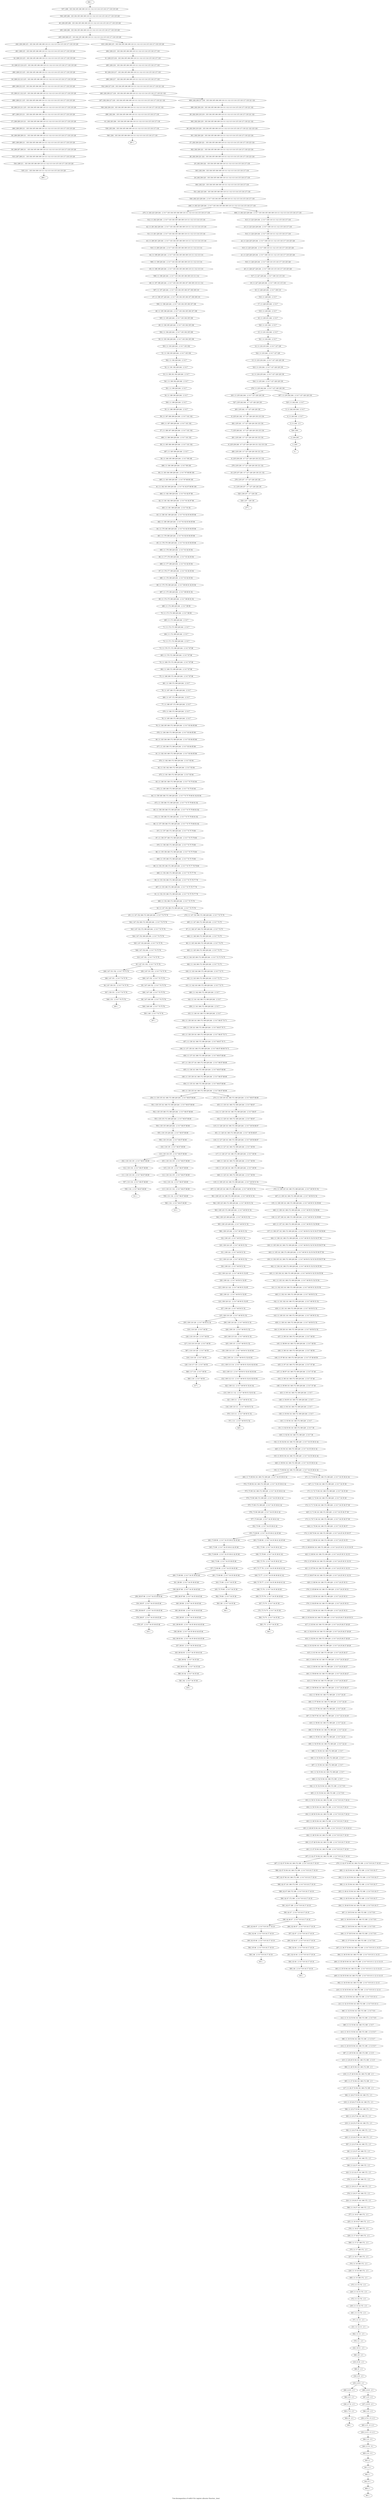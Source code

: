 digraph G {
graph [label="Tree-decomposition of width 8 for register allocator (function _item)"]
0[label="0 | : "];
1[label="1 | 245 : "];
2[label="2 | 244 245 : "];
3[label="3 | 11 244 : 2 3 "];
4[label="4 | 11 243 244 : 2 3 6 7 "];
5[label="5 | 11 242 243 244 : 2 3 6 7 "];
6[label="6 | 235 241 242 : 6 7 127 128 129 130 133 134 "];
7[label="7 | 235 240 241 : 6 7 127 128 129 130 133 134 "];
8[label="8 | 235 239 240 : 6 7 127 128 129 130 131 132 133 134 "];
9[label="9 | 235 238 239 : 6 7 127 128 129 130 131 132 "];
10[label="10 | 235 237 238 : 6 7 127 128 129 130 131 132 "];
11[label="11 | 235 236 237 : 6 7 127 128 129 130 "];
12[label="12 | 11 234 235 244 : 2 3 6 7 127 128 129 130 "];
13[label="13 | 11 233 234 244 : 2 3 6 7 127 128 129 130 "];
14[label="14 | 11 232 233 244 : 2 3 6 7 127 128 "];
15[label="15 | 11 231 232 244 : 2 3 6 7 "];
16[label="16 | 11 230 231 244 : 2 3 6 7 "];
17[label="17 | 11 229 230 244 : 2 3 6 7 "];
18[label="18 | 11 228 229 244 : 2 3 6 7 109 110 "];
19[label="19 | 11 227 228 229 244 : 2 3 6 7 109 110 115 116 "];
20[label="20 | 11 226 227 229 244 : 2 3 6 7 109 110 115 116 117 118 125 126 "];
21[label="21 | 11 225 226 229 244 : 2 3 6 7 109 110 111 112 115 116 117 118 125 126 "];
22[label="22 | 11 224 225 229 244 : 2 3 6 7 109 110 111 112 115 116 117 118 125 126 "];
23[label="23 | 11 223 224 229 244 : 2 3 6 7 109 110 111 112 115 116 117 118 "];
24[label="24 | 202 204 223 : 103 104 105 106 109 110 111 112 113 114 115 116 117 118 "];
25[label="25 | 202 204 222 : 103 104 105 106 109 110 111 112 113 114 115 116 117 118 "];
26[label="26 | 202 204 221 222 : 103 104 105 106 109 110 111 112 113 114 115 116 117 118 123 124 "];
27[label="27 | 202 204 220 221 : 103 104 105 106 109 110 111 112 113 114 115 116 117 118 123 124 "];
28[label="28 | 202 204 219 220 : 103 104 105 106 109 110 111 112 113 114 115 116 117 118 121 122 123 124 "];
29[label="29 | 202 204 218 219 : 103 104 105 106 109 110 111 112 113 114 115 116 117 118 121 122 "];
30[label="30 | 204 216 217 : 103 104 105 106 109 110 111 112 113 114 115 116 117 118 "];
31[label="31 | 204 215 216 : 103 104 105 106 109 110 111 112 113 114 115 116 117 118 "];
32[label="32 | 206 214 215 : 103 104 105 106 109 110 111 112 113 114 115 116 117 118 119 120 "];
33[label="33 | 206 213 214 215 : 103 104 105 106 109 110 111 112 113 114 115 116 117 118 119 120 "];
34[label="34 | 206 212 213 215 : 103 104 105 106 109 110 111 112 113 114 115 116 117 118 119 120 "];
35[label="35 | 206 211 212 215 : 103 104 105 106 109 110 111 112 113 114 115 116 117 118 119 120 "];
36[label="36 | 206 210 211 215 : 103 104 105 106 109 110 111 112 113 114 115 116 117 118 119 120 "];
37[label="37 | 206 209 210 211 : 103 104 105 106 109 110 111 112 113 114 115 116 117 118 119 120 "];
38[label="38 | 206 208 209 211 : 103 104 105 106 109 110 111 112 113 114 115 116 117 118 119 120 "];
39[label="39 | 206 207 208 211 : 103 104 105 106 109 110 111 112 113 114 115 116 117 118 119 120 "];
40[label="40 | 204 205 206 : 103 104 105 106 109 110 111 112 113 114 115 116 117 118 119 120 "];
41[label="41 | 202 203 204 : 103 104 105 106 109 110 111 112 113 114 115 116 117 118 "];
42[label="42 | 11 201 202 229 244 : 2 3 6 7 103 104 105 106 109 110 111 112 113 114 115 116 "];
43[label="43 | 11 200 201 229 244 : 2 3 6 7 103 104 105 106 109 110 111 112 113 114 115 116 "];
44[label="44 | 11 199 200 229 244 : 2 3 6 7 103 104 105 106 109 110 111 112 113 114 "];
45[label="45 | 11 198 199 229 244 : 2 3 6 7 103 104 105 106 109 110 111 112 113 114 "];
46[label="46 | 11 197 198 229 244 : 2 3 6 7 103 104 105 106 107 108 109 110 111 112 "];
47[label="47 | 11 196 197 229 244 : 2 3 6 7 103 104 105 106 107 108 109 110 "];
48[label="48 | 11 195 196 229 244 : 2 3 6 7 103 104 105 106 107 108 "];
49[label="49 | 11 194 195 229 244 : 2 3 6 7 103 104 105 106 "];
50[label="50 | 11 193 194 229 244 : 2 3 6 7 103 104 105 106 "];
51[label="51 | 11 192 193 229 244 : 2 3 6 7 103 104 "];
52[label="52 | 11 191 192 229 244 : 2 3 6 7 "];
53[label="53 | 11 190 191 192 229 244 : 2 3 6 7 "];
54[label="54 | 11 189 190 229 244 : 2 3 6 7 "];
55[label="55 | 11 188 189 229 244 : 2 3 6 7 "];
56[label="56 | 11 187 188 189 229 244 : 2 3 6 7 101 102 "];
57[label="57 | 11 186 187 189 229 244 : 2 3 6 7 101 102 "];
58[label="58 | 11 185 186 189 229 244 : 2 3 6 7 101 102 "];
59[label="59 | 11 184 185 189 229 244 : 2 3 6 7 99 100 "];
60[label="60 | 11 183 184 189 229 244 : 2 3 6 7 97 98 99 100 "];
61[label="61 | 11 182 183 189 229 244 : 2 3 6 7 91 92 97 98 99 100 "];
62[label="62 | 11 181 182 189 229 244 : 2 3 6 7 91 92 97 98 "];
63[label="63 | 11 180 181 189 229 244 : 2 3 6 7 91 92 93 94 95 96 "];
64[label="64 | 11 179 180 189 229 244 : 2 3 6 7 91 92 93 94 95 96 "];
65[label="65 | 11 178 179 189 229 244 : 2 3 6 7 91 92 93 94 95 96 "];
66[label="66 | 11 177 178 189 229 244 : 2 3 6 7 91 92 93 94 "];
67[label="67 | 11 176 177 189 229 244 : 2 3 6 7 91 92 93 94 "];
68[label="68 | 11 175 176 189 229 244 : 2 3 6 7 89 90 91 92 93 94 "];
69[label="69 | 11 174 175 189 229 244 : 2 3 6 7 89 90 91 92 "];
70[label="70 | 11 173 174 189 229 244 : 2 3 6 7 89 90 "];
71[label="71 | 11 172 173 189 229 244 : 2 3 6 7 "];
72[label="72 | 11 171 172 189 229 244 : 2 3 6 7 "];
73[label="73 | 11 170 171 172 189 229 244 : 2 3 6 7 87 88 "];
74[label="74 | 11 169 170 172 189 229 244 : 2 3 6 7 87 88 "];
75[label="75 | 11 168 169 172 189 229 244 : 2 3 6 7 87 88 "];
76[label="76 | 11 167 168 172 189 229 244 : 2 3 6 7 "];
77[label="77 | 11 166 167 172 189 229 244 : 2 3 6 7 "];
78[label="78 | 11 165 166 172 189 229 244 : 2 3 6 7 "];
79[label="79 | 11 164 165 166 172 189 229 244 : 2 3 6 7 83 84 85 86 "];
80[label="80 | 11 163 164 166 172 189 229 244 : 2 3 6 7 83 84 85 86 "];
81[label="81 | 11 162 163 166 172 189 229 244 : 2 3 6 7 83 84 85 86 "];
82[label="82 | 11 161 162 166 172 189 229 244 : 2 3 6 7 83 84 "];
83[label="83 | 11 160 161 166 172 189 229 244 : 2 3 6 7 74 75 83 84 "];
84[label="84 | 11 159 160 166 172 189 229 244 : 2 3 6 7 74 75 79 80 81 82 83 84 "];
85[label="85 | 11 158 159 166 172 189 229 244 : 2 3 6 7 74 75 79 80 81 82 "];
86[label="86 | 11 157 158 166 172 189 229 244 : 2 3 6 7 74 75 79 80 81 82 "];
87[label="87 | 11 156 157 166 172 189 229 244 : 2 3 6 7 74 75 79 80 "];
88[label="88 | 11 155 156 166 172 189 229 244 : 2 3 6 7 74 75 79 80 "];
89[label="89 | 11 154 155 166 172 189 229 244 : 2 3 6 7 74 75 77 78 79 80 "];
90[label="90 | 11 153 154 166 172 189 229 244 : 2 3 6 7 74 75 76 77 78 "];
91[label="91 | 11 152 153 166 172 189 229 244 : 2 3 6 7 74 75 76 77 78 "];
92[label="92 | 11 147 152 166 172 189 229 244 : 2 3 6 7 74 75 76 "];
93[label="93 | 147 151 152 : 2 3 6 7 74 75 76 "];
94[label="94 | 147 150 151 : 2 3 6 7 74 75 76 "];
95[label="95 | 147 149 152 : 2 3 6 7 74 75 76 "];
96[label="96 | 147 148 149 : 2 3 6 7 74 75 76 "];
97[label="97 | 11 146 147 166 172 189 229 244 : 2 3 6 7 74 75 "];
98[label="98 | 11 145 146 166 172 189 229 244 : 2 3 6 7 74 75 "];
99[label="99 | 11 144 145 166 172 189 229 244 : 2 3 6 7 72 73 74 75 "];
100[label="100 | 11 143 144 166 172 189 229 244 : 2 3 6 7 72 73 "];
101[label="101 | 11 142 143 166 172 189 229 244 : 2 3 6 7 72 73 "];
102[label="102 | 11 141 142 166 172 189 229 244 : 2 3 6 7 "];
103[label="103 | 11 140 141 166 172 189 229 244 : 2 3 6 7 "];
104[label="104 | 11 139 140 141 166 172 189 229 244 : 2 3 6 7 66 67 70 71 "];
105[label="105 | 11 138 139 141 166 172 189 229 244 : 2 3 6 7 66 67 70 71 "];
106[label="106 | 11 137 138 141 166 172 189 229 244 : 2 3 6 7 66 67 68 69 70 71 "];
107[label="107 | 11 136 137 141 166 172 189 229 244 : 2 3 6 7 66 67 68 69 "];
108[label="108 | 11 135 136 141 166 172 189 229 244 : 2 3 6 7 66 67 68 69 "];
109[label="109 | 11 130 135 141 166 172 189 229 244 : 2 3 6 7 66 67 68 69 "];
110[label="110 | 130 134 135 : 2 3 6 7 66 67 68 69 "];
111[label="111 | 130 133 134 : 2 3 6 7 66 67 68 69 "];
112[label="112 | 130 132 135 : 2 3 6 7 66 67 68 69 "];
113[label="113 | 130 131 132 : 2 3 6 7 66 67 68 69 "];
114[label="114 | 11 129 130 141 166 172 189 229 244 : 2 3 6 7 66 67 "];
115[label="115 | 11 128 129 141 166 172 189 229 244 : 2 3 6 7 49 50 66 67 "];
116[label="116 | 11 127 128 141 166 172 189 229 244 : 2 3 6 7 49 50 66 67 "];
117[label="117 | 11 126 127 141 166 172 189 229 244 : 2 3 6 7 49 50 "];
118[label="118 | 11 125 126 141 166 172 189 229 244 : 2 3 6 7 49 50 "];
119[label="119 | 11 109 125 141 166 172 189 229 244 : 2 3 6 7 49 50 51 52 "];
120[label="120 | 109 124 125 : 2 3 6 7 49 50 51 52 "];
121[label="121 | 109 123 124 : 2 3 6 7 49 50 51 52 "];
122[label="122 | 109 122 123 : 2 3 6 7 49 50 51 52 65 "];
123[label="123 | 109 121 122 : 2 3 6 7 49 50 51 52 65 "];
124[label="124 | 109 120 121 : 2 3 6 7 49 50 51 52 65 "];
125[label="125 | 109 116 120 : 2 3 6 7 49 50 51 52 "];
126[label="126 | 116 119 120 : 2 3 6 7 49 50 "];
127[label="127 | 116 118 119 120 : 2 3 6 7 49 50 "];
128[label="128 | 116 117 118 : 2 3 6 7 49 50 "];
129[label="129 | 109 115 116 : 2 3 6 7 49 50 51 52 "];
130[label="130 | 109 114 115 : 2 3 6 7 49 50 51 52 63 64 "];
131[label="131 | 109 113 114 : 2 3 6 7 49 50 51 52 61 62 63 64 "];
132[label="132 | 109 112 113 : 2 3 6 7 49 50 51 52 61 62 63 64 "];
133[label="133 | 109 111 112 : 2 3 6 7 49 50 51 52 61 62 "];
134[label="134 | 109 110 111 : 2 3 6 7 49 50 51 52 "];
135[label="135 | 11 108 109 141 166 172 189 229 244 : 2 3 6 7 49 50 51 52 59 60 "];
136[label="136 | 11 107 108 141 166 172 189 229 244 : 2 3 6 7 49 50 51 52 59 60 "];
137[label="137 | 11 106 107 141 166 172 189 229 244 : 2 3 6 7 49 50 51 52 53 54 57 58 59 60 "];
138[label="138 | 11 105 106 141 166 172 189 229 244 : 2 3 6 7 49 50 51 52 53 54 55 56 57 58 "];
139[label="139 | 11 104 105 141 166 172 189 229 244 : 2 3 6 7 49 50 51 52 53 54 55 56 57 58 "];
140[label="140 | 11 103 104 141 166 172 189 229 244 : 2 3 6 7 49 50 51 52 53 54 55 56 "];
141[label="141 | 11 102 103 141 166 172 189 229 244 : 2 3 6 7 49 50 51 52 53 54 "];
142[label="142 | 11 101 102 141 166 172 189 229 244 : 2 3 6 7 49 50 51 52 "];
143[label="143 | 11 100 101 141 166 172 189 229 244 : 2 3 6 7 49 50 51 52 "];
144[label="144 | 11 99 100 141 166 172 189 229 244 : 2 3 6 7 49 50 51 52 "];
145[label="145 | 11 98 99 141 166 172 189 229 244 : 2 3 6 7 49 50 "];
146[label="146 | 11 97 98 141 166 172 189 229 244 : 2 3 6 7 47 48 49 50 "];
147[label="147 | 11 96 97 141 166 172 189 229 244 : 2 3 6 7 47 48 "];
148[label="148 | 11 95 96 141 166 172 189 229 244 : 2 3 6 7 47 48 "];
149[label="149 | 11 94 95 141 166 172 189 229 244 : 2 3 6 7 "];
150[label="150 | 11 93 94 141 166 172 189 229 244 : 2 3 6 7 "];
151[label="151 | 11 92 93 94 141 166 172 189 229 : 2 3 6 7 38 "];
152[label="152 | 11 91 92 94 141 166 172 189 229 : 2 3 6 7 34 35 38 41 42 "];
153[label="153 | 11 90 91 94 141 166 172 189 229 : 2 3 6 7 34 35 38 41 42 "];
154[label="154 | 11 73 90 94 141 166 172 189 229 : 2 3 6 7 34 35 38 41 42 "];
155[label="155 | 73 89 90 : 2 3 6 7 34 35 38 41 42 45 46 "];
156[label="156 | 73 88 89 : 2 3 6 7 34 35 38 41 42 45 46 "];
157[label="157 | 73 80 88 : 2 3 6 7 34 35 38 45 46 "];
158[label="158 | 80 87 88 : 2 3 6 7 34 35 38 45 46 "];
159[label="159 | 80 86 87 : 2 3 6 7 34 35 38 45 46 "];
160[label="160 | 80 85 88 : 2 3 6 7 34 35 38 45 46 "];
161[label="161 | 80 84 85 : 2 3 6 7 34 35 38 43 44 45 46 "];
162[label="162 | 80 83 84 : 2 3 6 7 34 35 38 43 44 45 46 "];
163[label="163 | 80 82 83 : 2 3 6 7 34 35 38 43 44 "];
164[label="164 | 80 81 82 : 2 3 6 7 34 35 38 "];
165[label="165 | 73 79 80 : 2 3 6 7 34 35 38 "];
166[label="166 | 73 78 90 : 2 3 6 7 34 35 38 41 42 "];
167[label="167 | 73 77 78 : 2 3 6 7 34 35 38 39 40 41 42 "];
168[label="168 | 73 76 77 : 2 3 6 7 34 35 38 39 40 41 42 "];
169[label="169 | 73 75 76 : 2 3 6 7 34 35 38 39 40 "];
170[label="170 | 73 74 75 : 2 3 6 7 34 35 38 "];
171[label="171 | 11 72 73 94 141 166 172 189 229 : 2 3 6 7 34 35 38 "];
172[label="172 | 11 71 72 94 141 166 172 189 229 : 2 3 6 7 34 35 36 37 38 "];
173[label="173 | 11 70 71 94 141 166 172 189 229 : 2 3 6 7 34 35 36 37 38 "];
174[label="174 | 11 69 70 94 141 166 172 189 229 : 2 3 6 7 24 25 34 35 36 37 "];
175[label="175 | 11 68 69 94 141 166 172 189 229 : 2 3 6 7 24 25 30 31 32 33 34 35 "];
176[label="176 | 11 67 68 94 141 166 172 189 229 : 2 3 6 7 24 25 30 31 32 33 "];
177[label="177 | 11 66 67 94 141 166 172 189 229 : 2 3 6 7 24 25 30 31 32 33 "];
178[label="178 | 11 65 66 94 141 166 172 189 229 : 2 3 6 7 24 25 30 31 "];
179[label="179 | 11 64 65 94 141 166 172 189 229 : 2 3 6 7 24 25 30 31 "];
180[label="180 | 11 63 64 94 141 166 172 189 229 : 2 3 6 7 24 25 26 27 28 29 30 31 "];
181[label="181 | 11 62 63 94 141 166 172 189 229 : 2 3 6 7 24 25 26 27 28 29 "];
182[label="182 | 11 61 62 94 141 166 172 189 229 : 2 3 6 7 24 25 26 27 28 29 "];
183[label="183 | 11 60 61 94 141 166 172 189 229 : 2 3 6 7 24 25 26 27 "];
184[label="184 | 11 59 60 94 141 166 172 189 229 : 2 3 6 7 24 25 26 27 "];
185[label="185 | 11 58 59 94 141 166 172 189 229 : 2 3 6 7 24 25 26 27 "];
186[label="186 | 11 57 58 94 141 166 172 189 229 : 2 3 6 7 24 25 "];
187[label="187 | 11 56 57 94 141 166 172 189 229 : 2 3 6 7 22 23 24 25 "];
188[label="188 | 11 55 56 94 141 166 172 189 229 : 2 3 6 7 22 23 "];
189[label="189 | 11 54 55 94 141 166 172 189 229 : 2 3 6 7 22 23 "];
190[label="190 | 11 53 54 94 141 166 172 189 229 : 2 3 6 7 "];
191[label="191 | 11 52 53 94 141 166 172 189 229 : 2 3 6 7 "];
192[label="192 | 11 51 52 53 94 141 166 172 189 : 2 3 6 7 8 9 "];
193[label="193 | 11 50 51 53 94 141 166 172 189 : 2 3 6 7 8 9 16 17 20 21 "];
194[label="194 | 11 49 50 53 94 141 166 172 189 : 2 3 6 7 8 9 16 17 20 21 "];
195[label="195 | 11 48 49 53 94 141 166 172 189 : 2 3 6 7 8 9 16 17 18 19 20 21 "];
196[label="196 | 11 47 48 53 94 141 166 172 189 : 2 3 6 7 8 9 16 17 18 19 "];
197[label="197 | 11 42 47 53 94 141 166 172 189 : 2 3 6 7 8 9 16 17 18 19 "];
198[label="198 | 42 46 47 : 2 3 6 7 8 9 16 17 18 19 "];
199[label="199 | 42 45 46 : 2 3 6 7 8 9 16 17 18 19 "];
200[label="200 | 42 44 47 : 2 3 6 7 8 9 16 17 18 19 "];
201[label="201 | 42 43 44 : 2 3 6 7 8 9 16 17 18 19 "];
202[label="202 | 11 41 42 53 94 141 166 172 189 : 2 3 6 7 8 9 16 17 "];
203[label="203 | 11 40 41 53 94 141 166 172 189 : 2 3 6 7 8 9 16 17 "];
204[label="204 | 11 39 40 53 94 141 166 172 189 : 2 3 6 7 8 9 16 17 "];
205[label="205 | 11 38 39 53 94 141 166 172 189 : 2 3 6 7 8 9 "];
206[label="206 | 11 37 38 53 94 141 166 172 189 : 2 3 6 7 8 9 "];
207[label="207 | 11 36 37 53 94 141 166 172 189 : 2 3 6 7 8 9 10 11 14 15 "];
208[label="208 | 11 35 36 53 94 141 166 172 189 : 2 3 6 7 8 9 10 11 12 13 14 15 "];
209[label="209 | 11 34 35 53 94 141 166 172 189 : 2 3 6 7 8 9 10 11 12 13 14 15 "];
210[label="210 | 11 33 34 53 94 141 166 172 189 : 2 3 6 7 8 9 10 11 12 13 "];
211[label="211 | 11 32 33 53 94 141 166 172 189 : 2 3 6 7 8 9 10 11 "];
212[label="212 | 11 31 32 53 94 141 166 172 189 : 2 3 6 7 8 9 "];
213[label="213 | 11 30 31 53 94 141 166 172 189 : 2 3 4 5 6 7 "];
214[label="214 | 11 29 30 53 94 141 166 172 189 : 2 3 4 5 6 7 "];
215[label="215 | 11 28 29 53 94 141 166 172 189 : 2 3 4 5 "];
216[label="216 | 11 27 28 53 94 141 166 172 189 : 2 3 "];
217[label="217 | 11 26 27 53 94 141 166 172 189 : 2 3 "];
218[label="218 | 11 25 26 27 53 94 141 166 172 : 2 3 "];
219[label="219 | 11 24 25 27 94 141 166 172 : 2 3 "];
220[label="220 | 11 23 24 27 94 141 166 172 : 2 3 "];
221[label="221 | 11 22 23 27 141 166 172 : 2 3 "];
222[label="222 | 11 21 22 27 141 166 172 : 2 3 "];
223[label="223 | 11 20 21 27 141 166 172 : 2 3 "];
224[label="224 | 11 19 20 27 141 166 172 : 2 3 "];
225[label="225 | 11 18 19 27 166 172 : 2 3 "];
226[label="226 | 11 17 18 27 166 172 : 2 3 "];
227[label="227 | 11 16 17 166 172 : 2 3 "];
228[label="228 | 11 15 16 166 172 : 2 3 "];
229[label="229 | 11 14 15 172 : 2 3 "];
230[label="230 | 11 13 14 172 : 2 3 "];
231[label="231 | 11 12 13 : 2 3 "];
232[label="232 | 10 11 : 2 3 "];
233[label="233 | 9 10 : 2 3 "];
234[label="234 | 2 9 : 2 3 "];
235[label="235 | 2 8 9 : 2 3 "];
236[label="236 | 2 7 8 : 2 3 "];
237[label="237 | 2 6 9 : 2 3 "];
238[label="238 | 2 5 6 : 0 1 2 3 "];
239[label="239 | 2 4 5 : 0 1 2 3 "];
240[label="240 | 2 3 4 : 0 1 "];
241[label="241 | 1 2 : "];
242[label="242 | 0 1 : "];
243[label="243 | 11 235 242 244 : 2 3 6 7 127 128 129 130 "];
244[label="244 | 204 206 215 : 103 104 105 106 109 110 111 112 113 114 115 116 117 118 119 120 "];
245[label="245 | 204 206 215 : 103 104 105 106 109 110 111 112 113 114 115 116 117 118 119 120 "];
246[label="246 | 202 204 217 218 : 103 104 105 106 109 110 111 112 113 114 115 116 117 118 121 122 "];
247[label="247 | 202 204 217 218 : 103 104 105 106 109 110 111 112 113 114 115 116 117 118 121 122 "];
248[label="248 | 11 202 223 229 244 : 2 3 6 7 103 104 105 106 109 110 111 112 113 114 115 116 117 118 "];
249[label="249 | 147 151 152 : 2 3 6 7 74 75 76 "];
250[label="250 | 147 151 152 : 2 3 6 7 74 75 76 "];
251[label="251 | 11 147 152 166 172 189 229 244 : 2 3 6 7 74 75 76 "];
252[label="252 | 130 134 135 : 2 3 6 7 66 67 68 69 "];
253[label="253 | 130 134 135 : 2 3 6 7 66 67 68 69 "];
254[label="254 | 11 130 135 141 166 172 189 229 244 : 2 3 6 7 66 67 68 69 "];
255[label="255 | 109 116 120 : 2 3 6 7 49 50 51 52 "];
256[label="256 | 109 116 120 : 2 3 6 7 49 50 51 52 "];
257[label="257 | 11 109 125 141 166 172 189 229 244 : 2 3 6 7 49 50 51 52 "];
258[label="258 | 80 87 88 : 2 3 6 7 34 35 38 45 46 "];
259[label="259 | 80 87 88 : 2 3 6 7 34 35 38 45 46 "];
260[label="260 | 73 80 88 : 2 3 6 7 34 35 38 45 46 "];
261[label="261 | 73 80 88 : 2 3 6 7 34 35 38 45 46 "];
262[label="262 | 73 89 90 : 2 3 6 7 34 35 38 41 42 45 46 "];
263[label="263 | 73 89 90 : 2 3 6 7 34 35 38 41 42 45 46 "];
264[label="264 | 11 73 90 94 141 166 172 189 229 : 2 3 6 7 34 35 38 41 42 "];
265[label="265 | 42 46 47 : 2 3 6 7 8 9 16 17 18 19 "];
266[label="266 | 42 46 47 : 2 3 6 7 8 9 16 17 18 19 "];
267[label="267 | 11 42 47 53 94 141 166 172 189 : 2 3 6 7 8 9 16 17 18 19 "];
268[label="268 | 2 8 9 : 2 3 "];
269[label="269 | 2 8 9 : 2 3 "];
270[label="270 | 11 42 47 53 94 141 166 172 189 : 2 3 6 7 8 9 16 17 18 19 "];
271[label="271 | 11 73 90 94 141 166 172 189 229 : 2 3 6 7 34 35 38 41 42 "];
272[label="272 | 11 109 125 141 166 172 189 229 244 : 2 3 6 7 49 50 51 52 "];
273[label="273 | 11 130 135 141 166 172 189 229 244 : 2 3 6 7 66 67 68 69 "];
274[label="274 | 11 147 152 166 172 189 229 244 : 2 3 6 7 74 75 76 "];
275[label="275 | 11 202 223 229 244 : 2 3 6 7 103 104 105 106 109 110 111 112 113 114 115 116 117 118 "];
276[label="276 | 11 235 242 244 : 2 3 6 7 127 128 129 130 "];
277[label="277 | : "];
278[label="278 | 235 237 : 6 7 127 128 129 130 "];
279[label="279 | 235 238 : 6 7 127 128 129 130 131 132 "];
280[label="280 | 235 239 : 6 7 127 128 129 130 131 132 "];
281[label="281 | 235 240 : 6 7 127 128 129 130 133 134 "];
282[label="282 | 235 241 : 6 7 127 128 129 130 133 134 "];
283[label="283 | 235 242 : 6 7 127 128 129 130 "];
284[label="284 | : "];
285[label="285 | 206 208 211 : 103 104 105 106 109 110 111 112 113 114 115 116 117 118 119 120 "];
286[label="286 | 206 209 211 : 103 104 105 106 109 110 111 112 113 114 115 116 117 118 119 120 "];
287[label="287 | 206 210 211 : 103 104 105 106 109 110 111 112 113 114 115 116 117 118 119 120 "];
288[label="288 | 206 211 215 : 103 104 105 106 109 110 111 112 113 114 115 116 117 118 119 120 "];
289[label="289 | 206 212 215 : 103 104 105 106 109 110 111 112 113 114 115 116 117 118 119 120 "];
290[label="290 | 206 213 215 : 103 104 105 106 109 110 111 112 113 114 115 116 117 118 119 120 "];
291[label="291 | 206 215 : 103 104 105 106 109 110 111 112 113 114 115 116 117 118 119 120 "];
292[label="292 | : "];
293[label="293 | 204 206 : 103 104 105 106 109 110 111 112 113 114 115 116 117 118 119 120 "];
294[label="294 | 204 215 : 103 104 105 106 109 110 111 112 113 114 115 116 117 118 "];
295[label="295 | 204 216 : 103 104 105 106 109 110 111 112 113 114 115 116 117 118 "];
296[label="296 | 204 217 : 103 104 105 106 109 110 111 112 113 114 115 116 117 118 "];
297[label="297 | : "];
298[label="298 | 202 204 : 103 104 105 106 109 110 111 112 113 114 115 116 117 118 "];
299[label="299 | 202 204 218 : 103 104 105 106 109 110 111 112 113 114 115 116 117 118 121 122 "];
300[label="300 | 202 204 219 : 103 104 105 106 109 110 111 112 113 114 115 116 117 118 121 122 "];
301[label="301 | 202 204 220 : 103 104 105 106 109 110 111 112 113 114 115 116 117 118 123 124 "];
302[label="302 | 202 204 221 : 103 104 105 106 109 110 111 112 113 114 115 116 117 118 123 124 "];
303[label="303 | 202 204 : 103 104 105 106 109 110 111 112 113 114 115 116 117 118 "];
304[label="304 | 202 223 : 103 104 105 106 109 110 111 112 113 114 115 116 117 118 "];
305[label="305 | : "];
306[label="306 | 147 151 : 2 3 6 7 74 75 76 "];
307[label="307 | : "];
308[label="308 | 147 149 : 2 3 6 7 74 75 76 "];
309[label="309 | 147 152 : 2 3 6 7 74 75 76 "];
310[label="310 | 147 152 : 2 3 6 7 74 75 76 "];
311[label="311 | : "];
312[label="312 | 130 134 : 2 3 6 7 66 67 68 69 "];
313[label="313 | : "];
314[label="314 | 130 132 : 2 3 6 7 66 67 68 69 "];
315[label="315 | 130 135 : 2 3 6 7 66 67 68 69 "];
316[label="316 | 130 135 : 2 3 6 7 66 67 68 69 "];
317[label="317 | : "];
318[label="318 | 116 118 : 2 3 6 7 49 50 "];
319[label="319 | 116 120 : 2 3 6 7 49 50 "];
320[label="320 | : "];
321[label="321 | 109 111 : 2 3 6 7 49 50 51 52 "];
322[label="322 | 109 112 : 2 3 6 7 49 50 51 52 61 62 "];
323[label="323 | 109 113 : 2 3 6 7 49 50 51 52 61 62 63 64 "];
324[label="324 | 109 114 : 2 3 6 7 49 50 51 52 63 64 "];
325[label="325 | 109 115 : 2 3 6 7 49 50 51 52 "];
326[label="326 | 109 116 : 2 3 6 7 49 50 51 52 "];
327[label="327 | 109 120 : 2 3 6 7 49 50 51 52 "];
328[label="328 | 109 121 : 2 3 6 7 49 50 51 52 65 "];
329[label="329 | 109 122 : 2 3 6 7 49 50 51 52 65 "];
330[label="330 | 109 123 : 2 3 6 7 49 50 51 52 "];
331[label="331 | 109 124 : 2 3 6 7 49 50 51 52 "];
332[label="332 | 109 125 : 2 3 6 7 49 50 51 52 "];
333[label="333 | : "];
334[label="334 | 80 87 : 2 3 6 7 34 35 38 45 46 "];
335[label="335 | : "];
336[label="336 | 80 82 : 2 3 6 7 34 35 38 "];
337[label="337 | 80 83 : 2 3 6 7 34 35 38 43 44 "];
338[label="338 | 80 84 : 2 3 6 7 34 35 38 43 44 45 46 "];
339[label="339 | 80 85 : 2 3 6 7 34 35 38 45 46 "];
340[label="340 | 80 88 : 2 3 6 7 34 35 38 45 46 "];
341[label="341 | 80 88 : 2 3 6 7 34 35 38 45 46 "];
342[label="342 | : "];
343[label="343 | 73 80 : 2 3 6 7 34 35 38 "];
344[label="344 | 73 88 : 2 3 6 7 34 35 38 45 46 "];
345[label="345 | 73 89 : 2 3 6 7 34 35 38 41 42 45 46 "];
346[label="346 | : "];
347[label="347 | 73 75 : 2 3 6 7 34 35 38 "];
348[label="348 | 73 76 : 2 3 6 7 34 35 38 39 40 "];
349[label="349 | 73 77 : 2 3 6 7 34 35 38 39 40 41 42 "];
350[label="350 | 73 78 : 2 3 6 7 34 35 38 41 42 "];
351[label="351 | 73 90 : 2 3 6 7 34 35 38 41 42 "];
352[label="352 | 73 90 : 2 3 6 7 34 35 38 41 42 "];
353[label="353 | : "];
354[label="354 | 42 46 : 2 3 6 7 8 9 16 17 18 19 "];
355[label="355 | : "];
356[label="356 | 42 44 : 2 3 6 7 8 9 16 17 18 19 "];
357[label="357 | 42 47 : 2 3 6 7 8 9 16 17 18 19 "];
358[label="358 | 42 47 : 2 3 6 7 8 9 16 17 18 19 "];
359[label="359 | : "];
360[label="360 | 2 8 : 2 3 "];
361[label="361 | : "];
362[label="362 | 1 : "];
363[label="363 | 2 : "];
364[label="364 | 2 4 : 0 1 "];
365[label="365 | 2 5 : 0 1 2 3 "];
366[label="366 | 2 6 : 2 3 "];
367[label="367 | 2 9 : 2 3 "];
368[label="368 | 9 : 2 3 "];
369[label="369 | 10 : 2 3 "];
370[label="370 | 11 : 2 3 "];
371[label="371 | 11 13 : 2 3 "];
372[label="372 | 11 14 172 : 2 3 "];
373[label="373 | 11 15 172 : 2 3 "];
374[label="374 | 11 16 166 172 : 2 3 "];
375[label="375 | 11 17 166 172 : 2 3 "];
376[label="376 | 11 18 27 166 172 : 2 3 "];
377[label="377 | 11 19 27 166 172 : 2 3 "];
378[label="378 | 11 20 27 141 166 172 : 2 3 "];
379[label="379 | 11 21 27 141 166 172 : 2 3 "];
380[label="380 | 11 22 27 141 166 172 : 2 3 "];
381[label="381 | 11 23 27 141 166 172 : 2 3 "];
382[label="382 | 11 24 27 94 141 166 172 : 2 3 "];
383[label="383 | 11 25 27 94 141 166 172 : 2 3 "];
384[label="384 | 11 26 27 53 94 141 166 172 : 2 3 "];
385[label="385 | 11 27 53 94 141 166 172 189 : 2 3 "];
386[label="386 | 11 28 53 94 141 166 172 189 : 2 3 "];
387[label="387 | 11 29 53 94 141 166 172 189 : 2 3 4 5 "];
388[label="388 | 11 30 53 94 141 166 172 189 : 2 3 4 5 6 7 "];
389[label="389 | 11 31 53 94 141 166 172 189 : 2 3 6 7 "];
390[label="390 | 11 32 53 94 141 166 172 189 : 2 3 6 7 8 9 "];
391[label="391 | 11 33 53 94 141 166 172 189 : 2 3 6 7 8 9 10 11 "];
392[label="392 | 11 34 53 94 141 166 172 189 : 2 3 6 7 8 9 10 11 12 13 "];
393[label="393 | 11 35 53 94 141 166 172 189 : 2 3 6 7 8 9 10 11 12 13 14 15 "];
394[label="394 | 11 36 53 94 141 166 172 189 : 2 3 6 7 8 9 10 11 14 15 "];
395[label="395 | 11 37 53 94 141 166 172 189 : 2 3 6 7 8 9 "];
396[label="396 | 11 38 53 94 141 166 172 189 : 2 3 6 7 8 9 "];
397[label="397 | 11 39 53 94 141 166 172 189 : 2 3 6 7 8 9 "];
398[label="398 | 11 40 53 94 141 166 172 189 : 2 3 6 7 8 9 16 17 "];
399[label="399 | 11 41 53 94 141 166 172 189 : 2 3 6 7 8 9 16 17 "];
400[label="400 | 11 42 53 94 141 166 172 189 : 2 3 6 7 8 9 16 17 "];
401[label="401 | 11 47 53 94 141 166 172 189 : 2 3 6 7 8 9 16 17 18 19 "];
402[label="402 | 11 48 53 94 141 166 172 189 : 2 3 6 7 8 9 16 17 18 19 "];
403[label="403 | 11 49 53 94 141 166 172 189 : 2 3 6 7 8 9 16 17 20 21 "];
404[label="404 | 11 50 53 94 141 166 172 189 : 2 3 6 7 8 9 16 17 20 21 "];
405[label="405 | 11 51 53 94 141 166 172 189 : 2 3 6 7 8 9 "];
406[label="406 | 11 52 53 94 141 166 172 189 : 2 3 6 7 "];
407[label="407 | 11 53 94 141 166 172 189 229 : 2 3 6 7 "];
408[label="408 | 11 54 94 141 166 172 189 229 : 2 3 6 7 "];
409[label="409 | 11 55 94 141 166 172 189 229 : 2 3 6 7 22 23 "];
410[label="410 | 11 56 94 141 166 172 189 229 : 2 3 6 7 22 23 "];
411[label="411 | 11 57 94 141 166 172 189 229 : 2 3 6 7 24 25 "];
412[label="412 | 11 58 94 141 166 172 189 229 : 2 3 6 7 24 25 "];
413[label="413 | 11 59 94 141 166 172 189 229 : 2 3 6 7 24 25 26 27 "];
414[label="414 | 11 60 94 141 166 172 189 229 : 2 3 6 7 24 25 26 27 "];
415[label="415 | 11 61 94 141 166 172 189 229 : 2 3 6 7 24 25 26 27 "];
416[label="416 | 11 62 94 141 166 172 189 229 : 2 3 6 7 24 25 26 27 28 29 "];
417[label="417 | 11 63 94 141 166 172 189 229 : 2 3 6 7 24 25 26 27 28 29 "];
418[label="418 | 11 64 94 141 166 172 189 229 : 2 3 6 7 24 25 30 31 "];
419[label="419 | 11 65 94 141 166 172 189 229 : 2 3 6 7 24 25 30 31 "];
420[label="420 | 11 66 94 141 166 172 189 229 : 2 3 6 7 24 25 30 31 "];
421[label="421 | 11 67 94 141 166 172 189 229 : 2 3 6 7 24 25 30 31 32 33 "];
422[label="422 | 11 68 94 141 166 172 189 229 : 2 3 6 7 24 25 30 31 32 33 "];
423[label="423 | 11 69 94 141 166 172 189 229 : 2 3 6 7 24 25 34 35 "];
424[label="424 | 11 70 94 141 166 172 189 229 : 2 3 6 7 34 35 36 37 "];
425[label="425 | 11 71 94 141 166 172 189 229 : 2 3 6 7 34 35 36 37 38 "];
426[label="426 | 11 72 94 141 166 172 189 229 : 2 3 6 7 34 35 38 "];
427[label="427 | 11 73 94 141 166 172 189 229 : 2 3 6 7 34 35 38 "];
428[label="428 | 11 90 94 141 166 172 189 229 : 2 3 6 7 34 35 38 41 42 "];
429[label="429 | 11 91 94 141 166 172 189 229 : 2 3 6 7 34 35 38 41 42 "];
430[label="430 | 11 92 94 141 166 172 189 229 : 2 3 6 7 38 "];
431[label="431 | 11 93 94 141 166 172 189 229 : 2 3 6 7 "];
432[label="432 | 11 94 141 166 172 189 229 244 : 2 3 6 7 "];
433[label="433 | 11 95 141 166 172 189 229 244 : 2 3 6 7 "];
434[label="434 | 11 96 141 166 172 189 229 244 : 2 3 6 7 47 48 "];
435[label="435 | 11 97 141 166 172 189 229 244 : 2 3 6 7 47 48 "];
436[label="436 | 11 98 141 166 172 189 229 244 : 2 3 6 7 49 50 "];
437[label="437 | 11 99 141 166 172 189 229 244 : 2 3 6 7 49 50 "];
438[label="438 | 11 100 141 166 172 189 229 244 : 2 3 6 7 49 50 51 52 "];
439[label="439 | 11 101 141 166 172 189 229 244 : 2 3 6 7 49 50 51 52 "];
440[label="440 | 11 102 141 166 172 189 229 244 : 2 3 6 7 49 50 51 52 "];
441[label="441 | 11 103 141 166 172 189 229 244 : 2 3 6 7 49 50 51 52 53 54 "];
442[label="442 | 11 104 141 166 172 189 229 244 : 2 3 6 7 49 50 51 52 53 54 55 56 "];
443[label="443 | 11 105 141 166 172 189 229 244 : 2 3 6 7 49 50 51 52 53 54 55 56 57 58 "];
444[label="444 | 11 106 141 166 172 189 229 244 : 2 3 6 7 49 50 51 52 53 54 57 58 "];
445[label="445 | 11 107 141 166 172 189 229 244 : 2 3 6 7 49 50 51 52 59 60 "];
446[label="446 | 11 108 141 166 172 189 229 244 : 2 3 6 7 49 50 51 52 59 60 "];
447[label="447 | 11 109 141 166 172 189 229 244 : 2 3 6 7 49 50 51 52 "];
448[label="448 | 11 125 141 166 172 189 229 244 : 2 3 6 7 49 50 "];
449[label="449 | 11 126 141 166 172 189 229 244 : 2 3 6 7 49 50 "];
450[label="450 | 11 127 141 166 172 189 229 244 : 2 3 6 7 49 50 "];
451[label="451 | 11 128 141 166 172 189 229 244 : 2 3 6 7 49 50 66 67 "];
452[label="452 | 11 129 141 166 172 189 229 244 : 2 3 6 7 66 67 "];
453[label="453 | 11 130 141 166 172 189 229 244 : 2 3 6 7 66 67 "];
454[label="454 | 11 135 141 166 172 189 229 244 : 2 3 6 7 66 67 68 69 "];
455[label="455 | 11 136 141 166 172 189 229 244 : 2 3 6 7 66 67 68 69 "];
456[label="456 | 11 137 141 166 172 189 229 244 : 2 3 6 7 66 67 68 69 "];
457[label="457 | 11 138 141 166 172 189 229 244 : 2 3 6 7 66 67 70 71 "];
458[label="458 | 11 139 141 166 172 189 229 244 : 2 3 6 7 66 67 70 71 "];
459[label="459 | 11 141 166 172 189 229 244 : 2 3 6 7 "];
460[label="460 | 11 142 166 172 189 229 244 : 2 3 6 7 "];
461[label="461 | 11 143 166 172 189 229 244 : 2 3 6 7 72 73 "];
462[label="462 | 11 144 166 172 189 229 244 : 2 3 6 7 72 73 "];
463[label="463 | 11 145 166 172 189 229 244 : 2 3 6 7 74 75 "];
464[label="464 | 11 146 166 172 189 229 244 : 2 3 6 7 74 75 "];
465[label="465 | 11 147 166 172 189 229 244 : 2 3 6 7 74 75 "];
466[label="466 | 11 152 166 172 189 229 244 : 2 3 6 7 74 75 76 "];
467[label="467 | 11 153 166 172 189 229 244 : 2 3 6 7 74 75 76 77 78 "];
468[label="468 | 11 154 166 172 189 229 244 : 2 3 6 7 74 75 77 78 "];
469[label="469 | 11 155 166 172 189 229 244 : 2 3 6 7 74 75 79 80 "];
470[label="470 | 11 156 166 172 189 229 244 : 2 3 6 7 74 75 79 80 "];
471[label="471 | 11 157 166 172 189 229 244 : 2 3 6 7 74 75 79 80 "];
472[label="472 | 11 158 166 172 189 229 244 : 2 3 6 7 74 75 79 80 81 82 "];
473[label="473 | 11 159 166 172 189 229 244 : 2 3 6 7 74 75 79 80 81 82 "];
474[label="474 | 11 160 166 172 189 229 244 : 2 3 6 7 74 75 83 84 "];
475[label="475 | 11 161 166 172 189 229 244 : 2 3 6 7 83 84 "];
476[label="476 | 11 162 166 172 189 229 244 : 2 3 6 7 83 84 "];
477[label="477 | 11 163 166 172 189 229 244 : 2 3 6 7 83 84 85 86 "];
478[label="478 | 11 164 166 172 189 229 244 : 2 3 6 7 83 84 85 86 "];
479[label="479 | 11 166 172 189 229 244 : 2 3 6 7 "];
480[label="480 | 11 167 172 189 229 244 : 2 3 6 7 "];
481[label="481 | 11 168 172 189 229 244 : 2 3 6 7 "];
482[label="482 | 11 169 172 189 229 244 : 2 3 6 7 87 88 "];
483[label="483 | 11 170 172 189 229 244 : 2 3 6 7 87 88 "];
484[label="484 | 11 172 189 229 244 : 2 3 6 7 "];
485[label="485 | 11 173 189 229 244 : 2 3 6 7 "];
486[label="486 | 11 174 189 229 244 : 2 3 6 7 89 90 "];
487[label="487 | 11 175 189 229 244 : 2 3 6 7 89 90 91 92 "];
488[label="488 | 11 176 189 229 244 : 2 3 6 7 91 92 93 94 "];
489[label="489 | 11 177 189 229 244 : 2 3 6 7 91 92 93 94 "];
490[label="490 | 11 178 189 229 244 : 2 3 6 7 91 92 93 94 "];
491[label="491 | 11 179 189 229 244 : 2 3 6 7 91 92 93 94 95 96 "];
492[label="492 | 11 180 189 229 244 : 2 3 6 7 91 92 93 94 95 96 "];
493[label="493 | 11 181 189 229 244 : 2 3 6 7 91 92 "];
494[label="494 | 11 182 189 229 244 : 2 3 6 7 91 92 97 98 "];
495[label="495 | 11 183 189 229 244 : 2 3 6 7 97 98 99 100 "];
496[label="496 | 11 184 189 229 244 : 2 3 6 7 99 100 "];
497[label="497 | 11 185 189 229 244 : 2 3 6 7 "];
498[label="498 | 11 186 189 229 244 : 2 3 6 7 101 102 "];
499[label="499 | 11 187 189 229 244 : 2 3 6 7 101 102 "];
500[label="500 | 11 189 229 244 : 2 3 6 7 "];
501[label="501 | 11 190 229 244 : 2 3 6 7 "];
502[label="502 | 11 192 229 244 : 2 3 6 7 "];
503[label="503 | 11 193 229 244 : 2 3 6 7 103 104 "];
504[label="504 | 11 194 229 244 : 2 3 6 7 103 104 105 106 "];
505[label="505 | 11 195 229 244 : 2 3 6 7 103 104 105 106 "];
506[label="506 | 11 196 229 244 : 2 3 6 7 103 104 105 106 107 108 "];
507[label="507 | 11 197 229 244 : 2 3 6 7 103 104 105 106 107 108 109 110 "];
508[label="508 | 11 198 229 244 : 2 3 6 7 103 104 105 106 109 110 111 112 "];
509[label="509 | 11 199 229 244 : 2 3 6 7 103 104 105 106 109 110 111 112 113 114 "];
510[label="510 | 11 200 229 244 : 2 3 6 7 103 104 105 106 109 110 111 112 113 114 "];
511[label="511 | 11 201 229 244 : 2 3 6 7 103 104 105 106 109 110 111 112 113 114 115 116 "];
512[label="512 | 11 202 229 244 : 2 3 6 7 103 104 105 106 109 110 111 112 113 114 115 116 "];
513[label="513 | 11 223 229 244 : 2 3 6 7 109 110 111 112 115 116 117 118 "];
514[label="514 | 11 224 229 244 : 2 3 6 7 109 110 111 112 115 116 117 118 "];
515[label="515 | 11 225 229 244 : 2 3 6 7 109 110 111 112 115 116 117 118 125 126 "];
516[label="516 | 11 226 229 244 : 2 3 6 7 109 110 115 116 117 118 125 126 "];
517[label="517 | 11 227 229 244 : 2 3 6 7 109 110 115 116 "];
518[label="518 | 11 229 244 : 2 3 6 7 "];
519[label="519 | 11 230 244 : 2 3 6 7 "];
520[label="520 | 11 231 244 : 2 3 6 7 "];
521[label="521 | 11 232 244 : 2 3 6 7 "];
522[label="522 | 11 233 244 : 2 3 6 7 127 128 "];
523[label="523 | 11 234 244 : 2 3 6 7 127 128 129 130 "];
524[label="524 | 11 235 244 : 2 3 6 7 127 128 129 130 "];
525[label="525 | 11 242 244 : 2 3 6 7 "];
526[label="526 | 244 : "];
527[label="527 | 235 242 244 : 6 7 127 128 129 130 "];
528[label="528 | 236 237 : 6 7 129 130 "];
529[label="529 | 237 : 129 130 "];
530[label="530 | 202 223 229 244 : 2 3 6 7 103 104 105 106 109 110 111 112 113 114 115 116 117 118 "];
531[label="531 | 202 223 244 : 103 104 105 106 109 110 111 112 113 114 115 116 117 118 "];
532[label="532 | 204 217 218 : 103 104 105 106 109 110 111 112 113 114 115 116 117 118 121 122 "];
533[label="533 | 207 208 211 : 103 104 105 106 109 110 111 112 113 114 115 116 117 118 119 120 "];
534[label="534 | 208 211 : 103 104 105 106 109 110 111 112 113 114 115 116 117 118 119 120 "];
535[label="535 | 211 : 103 104 109 110 111 112 113 114 115 116 119 120 "];
536[label="536 | 205 206 : 103 104 105 106 109 110 111 112 113 114 115 116 117 118 119 120 "];
537[label="537 | 206 : 103 104 105 106 109 110 111 112 113 114 115 116 117 118 119 120 "];
538[label="538 | 202 204 218 : 103 104 105 106 109 110 111 112 113 114 115 116 117 118 121 122 "];
539[label="539 | 203 204 : 103 104 105 106 109 110 111 112 113 114 115 116 117 118 "];
540[label="540 | 204 : 103 104 105 106 109 110 111 112 113 114 115 116 117 118 "];
541[label="541 | 11 190 192 229 244 : 2 3 6 7 "];
542[label="542 | 147 152 166 172 189 229 244 : 2 3 6 7 74 75 76 "];
543[label="543 | 147 152 172 189 229 244 : 2 3 6 7 74 75 76 "];
544[label="544 | 147 152 189 229 244 : 2 3 6 7 74 75 76 "];
545[label="545 | 147 152 229 244 : 2 3 6 7 74 75 76 "];
546[label="546 | 147 152 244 : 2 3 6 7 74 75 76 "];
547[label="547 | 150 151 : 2 3 6 7 74 75 76 "];
548[label="548 | 151 : 2 3 6 7 74 75 76 "];
549[label="549 | 148 149 : 2 3 6 7 74 75 76 "];
550[label="550 | 149 : 2 3 6 7 74 75 76 "];
551[label="551 | 130 135 141 166 172 189 229 244 : 2 3 6 7 66 67 68 69 "];
552[label="552 | 130 135 166 172 189 229 244 : 2 3 6 7 66 67 68 69 "];
553[label="553 | 130 135 172 189 229 244 : 2 3 6 7 66 67 68 69 "];
554[label="554 | 130 135 189 229 244 : 2 3 6 7 66 67 68 69 "];
555[label="555 | 130 135 229 244 : 2 3 6 7 66 67 68 69 "];
556[label="556 | 130 135 244 : 2 3 6 7 66 67 68 69 "];
557[label="557 | 133 134 : 2 3 6 7 66 67 68 69 "];
558[label="558 | 134 : 2 3 6 7 66 67 68 69 "];
559[label="559 | 131 132 : 2 3 6 7 66 67 68 69 "];
560[label="560 | 132 : 2 3 6 7 66 67 68 69 "];
561[label="561 | 109 125 141 166 172 189 229 244 : 2 3 6 7 49 50 51 52 "];
562[label="562 | 109 125 166 172 189 229 244 : 2 3 6 7 49 50 51 52 "];
563[label="563 | 109 125 172 189 229 244 : 2 3 6 7 49 50 51 52 "];
564[label="564 | 109 125 189 229 244 : 2 3 6 7 49 50 51 52 "];
565[label="565 | 109 125 229 244 : 2 3 6 7 49 50 51 52 "];
566[label="566 | 109 125 244 : 2 3 6 7 49 50 51 52 "];
567[label="567 | 116 118 120 : 2 3 6 7 49 50 "];
568[label="568 | 117 118 : 2 3 6 7 49 50 "];
569[label="569 | 118 : 2 3 6 7 49 50 "];
570[label="570 | 110 111 : 2 3 6 7 49 50 51 52 "];
571[label="571 | 111 : 2 3 6 7 49 50 51 52 "];
572[label="572 | 73 90 94 141 166 172 189 229 : 2 3 6 7 34 35 38 41 42 "];
573[label="573 | 73 90 141 166 172 189 229 : 2 3 6 7 34 35 38 41 42 "];
574[label="574 | 73 90 166 172 189 229 : 2 3 6 7 34 35 38 41 42 "];
575[label="575 | 73 90 172 189 229 : 2 3 6 7 34 35 38 41 42 "];
576[label="576 | 73 90 189 229 : 2 3 6 7 34 35 38 41 42 "];
577[label="577 | 73 90 229 : 2 3 6 7 34 35 38 41 42 "];
578[label="578 | 86 87 : 2 3 6 7 34 35 38 45 46 "];
579[label="579 | 87 : 2 3 6 7 34 35 38 45 46 "];
580[label="580 | 81 82 : 2 3 6 7 34 35 38 "];
581[label="581 | 82 : 2 3 6 7 34 35 38 "];
582[label="582 | 79 80 : 2 3 6 7 34 35 38 "];
583[label="583 | 80 : 2 3 6 7 34 35 38 "];
584[label="584 | 74 75 : 2 3 6 7 34 35 38 "];
585[label="585 | 75 : 2 3 6 7 34 35 38 "];
586[label="586 | 42 47 53 94 141 166 172 189 : 2 3 6 7 8 9 16 17 18 19 "];
587[label="587 | 42 47 94 141 166 172 189 : 2 3 6 7 8 9 16 17 18 19 "];
588[label="588 | 42 47 141 166 172 189 : 2 3 6 7 8 9 16 17 18 19 "];
589[label="589 | 42 47 166 172 189 : 2 3 6 7 8 9 16 17 18 19 "];
590[label="590 | 42 47 172 189 : 2 3 6 7 8 9 16 17 18 19 "];
591[label="591 | 42 47 189 : 2 3 6 7 8 9 16 17 18 19 "];
592[label="592 | 45 46 : 2 3 6 7 8 9 16 17 18 19 "];
593[label="593 | 46 : 2 3 6 7 8 9 16 17 18 19 "];
594[label="594 | 43 44 : 2 3 6 7 8 9 16 17 18 19 "];
595[label="595 | 44 : 2 3 6 7 8 9 16 17 18 19 "];
596[label="596 | 11 25 27 53 94 141 166 172 : 2 3 "];
597[label="597 | 11 23 27 94 141 166 172 : 2 3 "];
598[label="598 | 11 19 27 141 166 172 : 2 3 "];
599[label="599 | 11 17 27 166 172 : 2 3 "];
600[label="600 | 11 15 166 172 : 2 3 "];
601[label="601 | 11 13 172 : 2 3 "];
602[label="602 | 11 13 : 2 3 "];
603[label="603 | 7 8 : 2 3 "];
604[label="604 | 8 : 2 3 "];
605[label="605 | 2 4 : 0 1 "];
606[label="606 | 1 : "];
607[label="607 | 11 235 242 244 : 2 3 6 7 127 128 129 130 "];
608[label="608 | 11 202 223 229 244 : 2 3 6 7 103 104 105 106 109 110 111 112 113 114 115 116 117 118 "];
609[label="609 | 202 204 217 218 : 103 104 105 106 109 110 111 112 113 114 115 116 117 118 121 122 "];
610[label="610 | 204 206 215 : 103 104 105 106 109 110 111 112 113 114 115 116 117 118 119 120 "];
32->33 ;
52->53 ;
55->56 ;
72->73 ;
78->79 ;
103->104 ;
126->127 ;
234->235 ;
93->249 ;
93->250 ;
92->251 ;
110->252 ;
110->253 ;
109->254 ;
125->255 ;
125->256 ;
119->257 ;
158->258 ;
158->259 ;
157->260 ;
157->261 ;
155->262 ;
155->263 ;
154->264 ;
198->265 ;
198->266 ;
197->267 ;
235->268 ;
235->269 ;
197->270 ;
154->271 ;
119->272 ;
109->273 ;
92->274 ;
278->11 ;
10->278 ;
279->10 ;
9->279 ;
280->9 ;
8->280 ;
281->8 ;
7->281 ;
282->7 ;
6->282 ;
283->6 ;
285->39 ;
38->285 ;
286->38 ;
37->286 ;
287->37 ;
36->287 ;
288->36 ;
35->288 ;
289->35 ;
34->289 ;
290->34 ;
33->290 ;
291->32 ;
244->291 ;
298->41 ;
306->94 ;
249->306 ;
308->96 ;
95->308 ;
309->95 ;
250->309 ;
310->93 ;
312->111 ;
252->312 ;
314->113 ;
112->314 ;
315->112 ;
253->315 ;
316->110 ;
318->128 ;
319->126 ;
255->319 ;
321->134 ;
133->321 ;
322->133 ;
132->322 ;
323->132 ;
131->323 ;
324->131 ;
130->324 ;
325->130 ;
129->325 ;
326->129 ;
256->326 ;
327->125 ;
124->327 ;
328->124 ;
123->328 ;
329->123 ;
122->329 ;
330->122 ;
121->330 ;
331->121 ;
120->331 ;
332->120 ;
334->159 ;
258->334 ;
336->164 ;
163->336 ;
337->163 ;
162->337 ;
338->162 ;
161->338 ;
339->161 ;
160->339 ;
340->160 ;
259->340 ;
341->158 ;
260->341 ;
343->165 ;
261->343 ;
344->157 ;
156->344 ;
345->156 ;
262->345 ;
347->170 ;
169->347 ;
348->169 ;
168->348 ;
349->168 ;
167->349 ;
350->167 ;
166->350 ;
351->166 ;
263->351 ;
352->155 ;
354->199 ;
265->354 ;
356->201 ;
200->356 ;
357->200 ;
266->357 ;
358->198 ;
360->236 ;
268->360 ;
362->242 ;
241->362 ;
363->241 ;
364->240 ;
239->364 ;
365->239 ;
238->365 ;
366->238 ;
237->366 ;
367->237 ;
269->367 ;
368->234 ;
233->368 ;
369->233 ;
232->369 ;
370->232 ;
371->231 ;
372->230 ;
229->372 ;
373->229 ;
374->228 ;
227->374 ;
375->227 ;
376->226 ;
225->376 ;
377->225 ;
378->224 ;
223->378 ;
379->223 ;
222->379 ;
380->222 ;
221->380 ;
381->221 ;
382->220 ;
219->382 ;
383->219 ;
384->218 ;
217->384 ;
385->217 ;
216->385 ;
386->216 ;
215->386 ;
387->215 ;
214->387 ;
388->214 ;
213->388 ;
389->213 ;
212->389 ;
390->212 ;
211->390 ;
391->211 ;
210->391 ;
392->210 ;
209->392 ;
393->209 ;
208->393 ;
394->208 ;
207->394 ;
395->207 ;
206->395 ;
396->206 ;
205->396 ;
397->205 ;
204->397 ;
398->204 ;
203->398 ;
399->203 ;
202->399 ;
400->202 ;
270->400 ;
401->197 ;
196->401 ;
402->196 ;
195->402 ;
403->195 ;
194->403 ;
404->194 ;
193->404 ;
405->193 ;
192->405 ;
406->192 ;
191->406 ;
407->191 ;
190->407 ;
408->190 ;
189->408 ;
409->189 ;
188->409 ;
410->188 ;
187->410 ;
411->187 ;
186->411 ;
412->186 ;
185->412 ;
413->185 ;
184->413 ;
414->184 ;
183->414 ;
415->183 ;
182->415 ;
416->182 ;
181->416 ;
417->181 ;
180->417 ;
418->180 ;
179->418 ;
419->179 ;
178->419 ;
420->178 ;
177->420 ;
421->177 ;
176->421 ;
422->176 ;
175->422 ;
423->175 ;
174->423 ;
424->174 ;
173->424 ;
425->173 ;
172->425 ;
426->172 ;
171->426 ;
427->171 ;
271->427 ;
428->154 ;
153->428 ;
429->153 ;
152->429 ;
430->152 ;
151->430 ;
431->151 ;
150->431 ;
432->150 ;
149->432 ;
433->149 ;
148->433 ;
434->148 ;
147->434 ;
435->147 ;
146->435 ;
436->146 ;
145->436 ;
437->145 ;
144->437 ;
438->144 ;
143->438 ;
439->143 ;
142->439 ;
440->142 ;
141->440 ;
441->141 ;
140->441 ;
442->140 ;
139->442 ;
443->139 ;
138->443 ;
444->138 ;
137->444 ;
445->137 ;
136->445 ;
446->136 ;
135->446 ;
447->135 ;
272->447 ;
448->119 ;
118->448 ;
449->118 ;
117->449 ;
450->117 ;
116->450 ;
451->116 ;
115->451 ;
452->115 ;
114->452 ;
453->114 ;
273->453 ;
454->109 ;
108->454 ;
455->108 ;
107->455 ;
456->107 ;
106->456 ;
457->106 ;
105->457 ;
458->105 ;
104->458 ;
459->103 ;
102->459 ;
460->102 ;
101->460 ;
461->101 ;
100->461 ;
462->100 ;
99->462 ;
463->99 ;
98->463 ;
464->98 ;
97->464 ;
465->97 ;
274->465 ;
466->92 ;
91->466 ;
467->91 ;
90->467 ;
468->90 ;
89->468 ;
469->89 ;
88->469 ;
470->88 ;
87->470 ;
471->87 ;
86->471 ;
472->86 ;
85->472 ;
473->85 ;
84->473 ;
474->84 ;
83->474 ;
475->83 ;
82->475 ;
476->82 ;
81->476 ;
477->81 ;
80->477 ;
478->80 ;
79->478 ;
479->78 ;
77->479 ;
480->77 ;
76->480 ;
481->76 ;
75->481 ;
482->75 ;
74->482 ;
483->74 ;
73->483 ;
484->72 ;
71->484 ;
485->71 ;
70->485 ;
486->70 ;
69->486 ;
487->69 ;
68->487 ;
488->68 ;
67->488 ;
489->67 ;
66->489 ;
490->66 ;
65->490 ;
491->65 ;
64->491 ;
492->64 ;
63->492 ;
493->63 ;
62->493 ;
494->62 ;
61->494 ;
495->61 ;
60->495 ;
496->60 ;
59->496 ;
497->59 ;
58->497 ;
498->58 ;
57->498 ;
499->57 ;
56->499 ;
500->55 ;
54->500 ;
501->54 ;
502->52 ;
51->502 ;
503->51 ;
50->503 ;
504->50 ;
49->504 ;
505->49 ;
48->505 ;
506->48 ;
47->506 ;
507->47 ;
46->507 ;
508->46 ;
45->508 ;
509->45 ;
44->509 ;
510->44 ;
43->510 ;
511->43 ;
42->511 ;
512->42 ;
275->512 ;
527->283 ;
243->527 ;
11->528 ;
529->277 ;
528->529 ;
39->533 ;
533->534 ;
535->284 ;
534->535 ;
538->298 ;
247->538 ;
41->539 ;
540->297 ;
539->540 ;
541->501 ;
53->541 ;
251->542 ;
542->543 ;
543->544 ;
544->545 ;
546->310 ;
545->546 ;
94->547 ;
548->305 ;
547->548 ;
96->549 ;
550->307 ;
549->550 ;
254->551 ;
551->552 ;
552->553 ;
553->554 ;
554->555 ;
556->316 ;
555->556 ;
111->557 ;
558->311 ;
557->558 ;
113->559 ;
560->313 ;
559->560 ;
257->561 ;
561->562 ;
562->563 ;
563->564 ;
564->565 ;
566->332 ;
565->566 ;
567->318 ;
127->567 ;
128->568 ;
569->317 ;
568->569 ;
134->570 ;
571->320 ;
570->571 ;
264->572 ;
572->573 ;
573->574 ;
574->575 ;
575->576 ;
577->352 ;
576->577 ;
159->578 ;
579->333 ;
578->579 ;
164->580 ;
581->335 ;
580->581 ;
165->582 ;
583->342 ;
582->583 ;
170->584 ;
585->346 ;
584->585 ;
267->586 ;
586->587 ;
587->588 ;
588->589 ;
589->590 ;
591->358 ;
590->591 ;
199->592 ;
593->353 ;
592->593 ;
201->594 ;
595->355 ;
594->595 ;
596->383 ;
218->596 ;
597->381 ;
220->597 ;
598->377 ;
224->598 ;
599->375 ;
226->599 ;
600->373 ;
228->600 ;
601->371 ;
230->601 ;
602->370 ;
231->602 ;
236->603 ;
604->359 ;
603->604 ;
605->363 ;
240->605 ;
606->361 ;
242->606 ;
292->537 ;
537->536 ;
536->40 ;
40->293 ;
293->245 ;
294->31 ;
31->295 ;
295->30 ;
30->296 ;
296->532 ;
532->246 ;
299->29 ;
29->300 ;
300->28 ;
28->301 ;
301->27 ;
27->302 ;
302->26 ;
26->25 ;
25->303 ;
303->24 ;
24->304 ;
304->531 ;
531->530 ;
530->248 ;
513->23 ;
23->514 ;
514->22 ;
22->515 ;
515->21 ;
21->516 ;
516->20 ;
20->517 ;
517->19 ;
19->18 ;
18->518 ;
518->17 ;
17->519 ;
519->16 ;
16->520 ;
520->15 ;
15->521 ;
521->14 ;
14->522 ;
522->13 ;
13->523 ;
523->12 ;
12->524 ;
524->276 ;
525->5 ;
5->4 ;
4->3 ;
3->526 ;
526->2 ;
2->1 ;
1->0 ;
607->525 ;
608->513 ;
609->299 ;
610->294 ;
276->243 ;
276->607 ;
248->275 ;
248->608 ;
246->247 ;
246->609 ;
245->244 ;
245->610 ;
}

